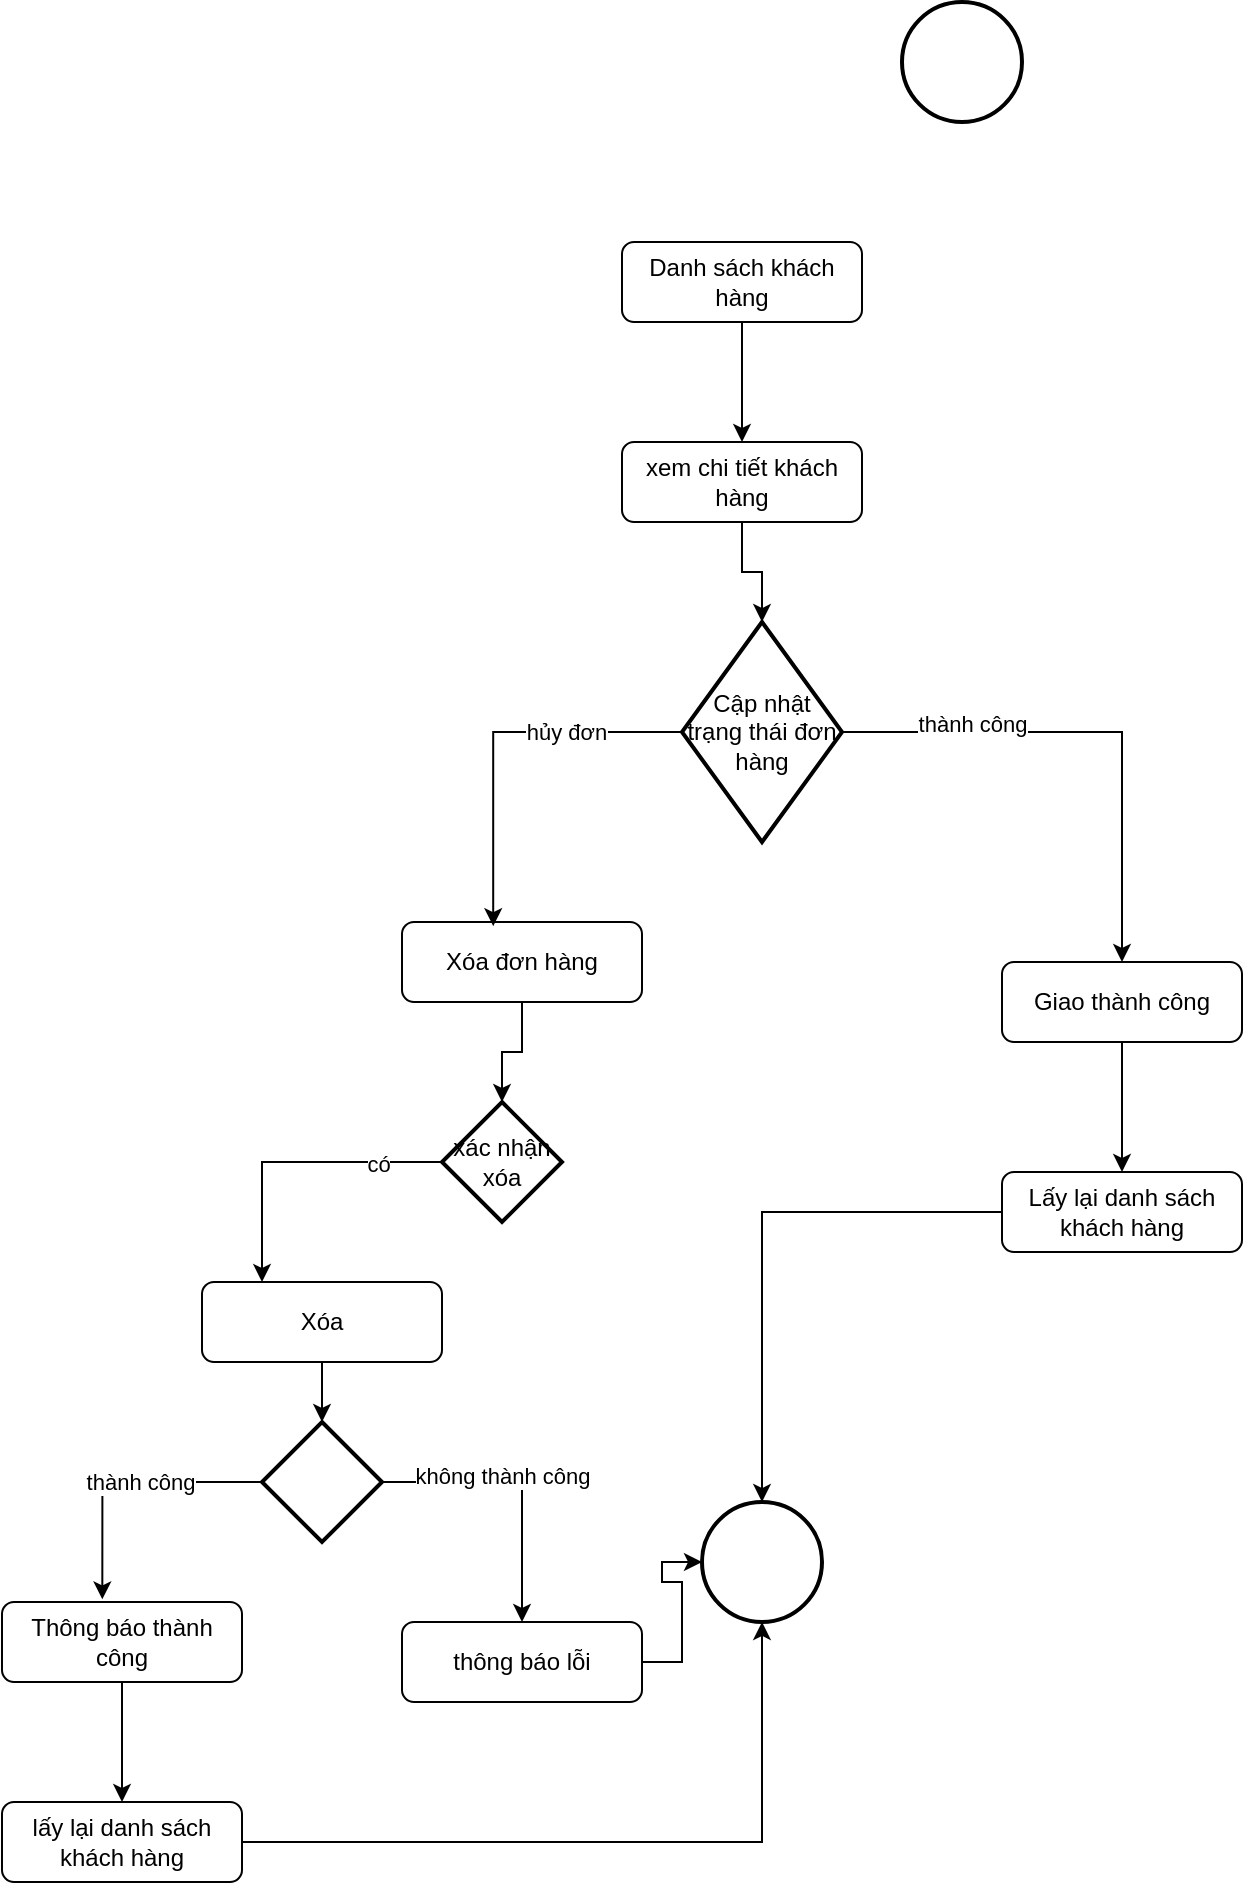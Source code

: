 <mxfile version="22.1.21" type="device">
  <diagram id="C5RBs43oDa-KdzZeNtuy" name="Page-1">
    <mxGraphModel dx="1344" dy="2101" grid="1" gridSize="10" guides="1" tooltips="1" connect="1" arrows="1" fold="1" page="1" pageScale="1" pageWidth="827" pageHeight="1169" math="0" shadow="0">
      <root>
        <mxCell id="WIyWlLk6GJQsqaUBKTNV-0" />
        <mxCell id="WIyWlLk6GJQsqaUBKTNV-1" parent="WIyWlLk6GJQsqaUBKTNV-0" />
        <mxCell id="Io9GkrC8THNTcZNH7BnN-3" value="" style="edgeStyle=orthogonalEdgeStyle;rounded=0;orthogonalLoop=1;jettySize=auto;html=1;" edge="1" parent="WIyWlLk6GJQsqaUBKTNV-1" source="WIyWlLk6GJQsqaUBKTNV-3" target="Io9GkrC8THNTcZNH7BnN-2">
          <mxGeometry relative="1" as="geometry" />
        </mxCell>
        <mxCell id="WIyWlLk6GJQsqaUBKTNV-3" value="Danh sách khách hàng" style="rounded=1;whiteSpace=wrap;html=1;fontSize=12;glass=0;strokeWidth=1;shadow=0;" parent="WIyWlLk6GJQsqaUBKTNV-1" vertex="1">
          <mxGeometry x="160" y="80" width="120" height="40" as="geometry" />
        </mxCell>
        <mxCell id="Io9GkrC8THNTcZNH7BnN-0" value="" style="strokeWidth=2;html=1;shape=mxgraph.flowchart.start_2;whiteSpace=wrap;" vertex="1" parent="WIyWlLk6GJQsqaUBKTNV-1">
          <mxGeometry x="300" y="-40" width="60" height="60" as="geometry" />
        </mxCell>
        <mxCell id="Io9GkrC8THNTcZNH7BnN-1" value="" style="strokeWidth=2;html=1;shape=mxgraph.flowchart.start_2;whiteSpace=wrap;" vertex="1" parent="WIyWlLk6GJQsqaUBKTNV-1">
          <mxGeometry x="200" y="710" width="60" height="60" as="geometry" />
        </mxCell>
        <mxCell id="Io9GkrC8THNTcZNH7BnN-6" value="" style="edgeStyle=orthogonalEdgeStyle;rounded=0;orthogonalLoop=1;jettySize=auto;html=1;" edge="1" parent="WIyWlLk6GJQsqaUBKTNV-1" source="Io9GkrC8THNTcZNH7BnN-2" target="Io9GkrC8THNTcZNH7BnN-5">
          <mxGeometry relative="1" as="geometry" />
        </mxCell>
        <mxCell id="Io9GkrC8THNTcZNH7BnN-2" value="xem chi tiết khách hàng" style="rounded=1;whiteSpace=wrap;html=1;fontSize=12;glass=0;strokeWidth=1;shadow=0;" vertex="1" parent="WIyWlLk6GJQsqaUBKTNV-1">
          <mxGeometry x="160" y="180" width="120" height="40" as="geometry" />
        </mxCell>
        <mxCell id="Io9GkrC8THNTcZNH7BnN-31" style="edgeStyle=orthogonalEdgeStyle;rounded=0;orthogonalLoop=1;jettySize=auto;html=1;entryX=0.5;entryY=0;entryDx=0;entryDy=0;" edge="1" parent="WIyWlLk6GJQsqaUBKTNV-1" source="Io9GkrC8THNTcZNH7BnN-5" target="Io9GkrC8THNTcZNH7BnN-30">
          <mxGeometry relative="1" as="geometry" />
        </mxCell>
        <mxCell id="Io9GkrC8THNTcZNH7BnN-32" value="thành công" style="edgeLabel;html=1;align=center;verticalAlign=middle;resizable=0;points=[];" vertex="1" connectable="0" parent="Io9GkrC8THNTcZNH7BnN-31">
          <mxGeometry x="-0.494" y="4" relative="1" as="geometry">
            <mxPoint as="offset" />
          </mxGeometry>
        </mxCell>
        <mxCell id="Io9GkrC8THNTcZNH7BnN-5" value="Cập nhật trạng thái đơn hàng" style="strokeWidth=2;html=1;shape=mxgraph.flowchart.decision;whiteSpace=wrap;" vertex="1" parent="WIyWlLk6GJQsqaUBKTNV-1">
          <mxGeometry x="190" y="270" width="80" height="110" as="geometry" />
        </mxCell>
        <mxCell id="Io9GkrC8THNTcZNH7BnN-14" value="" style="edgeStyle=orthogonalEdgeStyle;rounded=0;orthogonalLoop=1;jettySize=auto;html=1;" edge="1" parent="WIyWlLk6GJQsqaUBKTNV-1" source="Io9GkrC8THNTcZNH7BnN-7" target="Io9GkrC8THNTcZNH7BnN-13">
          <mxGeometry relative="1" as="geometry" />
        </mxCell>
        <mxCell id="Io9GkrC8THNTcZNH7BnN-7" value="Xóa đơn hàng" style="rounded=1;whiteSpace=wrap;html=1;fontSize=12;glass=0;strokeWidth=1;shadow=0;" vertex="1" parent="WIyWlLk6GJQsqaUBKTNV-1">
          <mxGeometry x="50" y="420" width="120" height="40" as="geometry" />
        </mxCell>
        <mxCell id="Io9GkrC8THNTcZNH7BnN-8" style="edgeStyle=orthogonalEdgeStyle;rounded=0;orthogonalLoop=1;jettySize=auto;html=1;entryX=0.38;entryY=0.052;entryDx=0;entryDy=0;entryPerimeter=0;exitX=0;exitY=0.5;exitDx=0;exitDy=0;exitPerimeter=0;" edge="1" parent="WIyWlLk6GJQsqaUBKTNV-1" source="Io9GkrC8THNTcZNH7BnN-5" target="Io9GkrC8THNTcZNH7BnN-7">
          <mxGeometry relative="1" as="geometry" />
        </mxCell>
        <mxCell id="Io9GkrC8THNTcZNH7BnN-11" value="hủy đơn" style="edgeLabel;html=1;align=center;verticalAlign=middle;resizable=0;points=[];" vertex="1" connectable="0" parent="Io9GkrC8THNTcZNH7BnN-8">
          <mxGeometry x="-0.39" relative="1" as="geometry">
            <mxPoint as="offset" />
          </mxGeometry>
        </mxCell>
        <mxCell id="Io9GkrC8THNTcZNH7BnN-22" value="" style="edgeStyle=orthogonalEdgeStyle;rounded=0;orthogonalLoop=1;jettySize=auto;html=1;" edge="1" parent="WIyWlLk6GJQsqaUBKTNV-1" source="Io9GkrC8THNTcZNH7BnN-12" target="Io9GkrC8THNTcZNH7BnN-19">
          <mxGeometry relative="1" as="geometry" />
        </mxCell>
        <mxCell id="Io9GkrC8THNTcZNH7BnN-12" value="Xóa" style="rounded=1;whiteSpace=wrap;html=1;fontSize=12;glass=0;strokeWidth=1;shadow=0;" vertex="1" parent="WIyWlLk6GJQsqaUBKTNV-1">
          <mxGeometry x="-50" y="600" width="120" height="40" as="geometry" />
        </mxCell>
        <mxCell id="Io9GkrC8THNTcZNH7BnN-16" style="edgeStyle=orthogonalEdgeStyle;rounded=0;orthogonalLoop=1;jettySize=auto;html=1;entryX=0.25;entryY=0;entryDx=0;entryDy=0;exitX=0;exitY=0.5;exitDx=0;exitDy=0;exitPerimeter=0;" edge="1" parent="WIyWlLk6GJQsqaUBKTNV-1" source="Io9GkrC8THNTcZNH7BnN-13" target="Io9GkrC8THNTcZNH7BnN-12">
          <mxGeometry relative="1" as="geometry" />
        </mxCell>
        <mxCell id="Io9GkrC8THNTcZNH7BnN-17" value="có" style="edgeLabel;html=1;align=center;verticalAlign=middle;resizable=0;points=[];" vertex="1" connectable="0" parent="Io9GkrC8THNTcZNH7BnN-16">
          <mxGeometry x="-0.559" y="1" relative="1" as="geometry">
            <mxPoint x="1" as="offset" />
          </mxGeometry>
        </mxCell>
        <mxCell id="Io9GkrC8THNTcZNH7BnN-13" value="xác nhận xóa" style="strokeWidth=2;html=1;shape=mxgraph.flowchart.decision;whiteSpace=wrap;" vertex="1" parent="WIyWlLk6GJQsqaUBKTNV-1">
          <mxGeometry x="70" y="510" width="60" height="60" as="geometry" />
        </mxCell>
        <mxCell id="Io9GkrC8THNTcZNH7BnN-24" value="" style="edgeStyle=orthogonalEdgeStyle;rounded=0;orthogonalLoop=1;jettySize=auto;html=1;" edge="1" parent="WIyWlLk6GJQsqaUBKTNV-1" source="Io9GkrC8THNTcZNH7BnN-18" target="Io9GkrC8THNTcZNH7BnN-23">
          <mxGeometry relative="1" as="geometry" />
        </mxCell>
        <mxCell id="Io9GkrC8THNTcZNH7BnN-18" value="Thông báo thành công" style="rounded=1;whiteSpace=wrap;html=1;fontSize=12;glass=0;strokeWidth=1;shadow=0;" vertex="1" parent="WIyWlLk6GJQsqaUBKTNV-1">
          <mxGeometry x="-150" y="760" width="120" height="40" as="geometry" />
        </mxCell>
        <mxCell id="Io9GkrC8THNTcZNH7BnN-27" style="edgeStyle=orthogonalEdgeStyle;rounded=0;orthogonalLoop=1;jettySize=auto;html=1;exitX=1;exitY=0.5;exitDx=0;exitDy=0;exitPerimeter=0;" edge="1" parent="WIyWlLk6GJQsqaUBKTNV-1" source="Io9GkrC8THNTcZNH7BnN-19" target="Io9GkrC8THNTcZNH7BnN-26">
          <mxGeometry relative="1" as="geometry" />
        </mxCell>
        <mxCell id="Io9GkrC8THNTcZNH7BnN-28" value="không thành công" style="edgeLabel;html=1;align=center;verticalAlign=middle;resizable=0;points=[];" vertex="1" connectable="0" parent="Io9GkrC8THNTcZNH7BnN-27">
          <mxGeometry x="-0.428" y="3" relative="1" as="geometry">
            <mxPoint x="20" as="offset" />
          </mxGeometry>
        </mxCell>
        <mxCell id="Io9GkrC8THNTcZNH7BnN-19" value="" style="strokeWidth=2;html=1;shape=mxgraph.flowchart.decision;whiteSpace=wrap;" vertex="1" parent="WIyWlLk6GJQsqaUBKTNV-1">
          <mxGeometry x="-20" y="670" width="60" height="60" as="geometry" />
        </mxCell>
        <mxCell id="Io9GkrC8THNTcZNH7BnN-20" style="edgeStyle=orthogonalEdgeStyle;rounded=0;orthogonalLoop=1;jettySize=auto;html=1;entryX=0.418;entryY=-0.033;entryDx=0;entryDy=0;entryPerimeter=0;" edge="1" parent="WIyWlLk6GJQsqaUBKTNV-1" source="Io9GkrC8THNTcZNH7BnN-19" target="Io9GkrC8THNTcZNH7BnN-18">
          <mxGeometry relative="1" as="geometry" />
        </mxCell>
        <mxCell id="Io9GkrC8THNTcZNH7BnN-21" value="thành công" style="edgeLabel;html=1;align=center;verticalAlign=middle;resizable=0;points=[];" vertex="1" connectable="0" parent="Io9GkrC8THNTcZNH7BnN-20">
          <mxGeometry x="-0.114" relative="1" as="geometry">
            <mxPoint as="offset" />
          </mxGeometry>
        </mxCell>
        <mxCell id="Io9GkrC8THNTcZNH7BnN-23" value="lấy lại danh sách khách hàng" style="rounded=1;whiteSpace=wrap;html=1;fontSize=12;glass=0;strokeWidth=1;shadow=0;" vertex="1" parent="WIyWlLk6GJQsqaUBKTNV-1">
          <mxGeometry x="-150" y="860" width="120" height="40" as="geometry" />
        </mxCell>
        <mxCell id="Io9GkrC8THNTcZNH7BnN-25" style="edgeStyle=orthogonalEdgeStyle;rounded=0;orthogonalLoop=1;jettySize=auto;html=1;entryX=0.5;entryY=1;entryDx=0;entryDy=0;entryPerimeter=0;" edge="1" parent="WIyWlLk6GJQsqaUBKTNV-1" source="Io9GkrC8THNTcZNH7BnN-23" target="Io9GkrC8THNTcZNH7BnN-1">
          <mxGeometry relative="1" as="geometry" />
        </mxCell>
        <mxCell id="Io9GkrC8THNTcZNH7BnN-29" style="edgeStyle=orthogonalEdgeStyle;rounded=0;orthogonalLoop=1;jettySize=auto;html=1;" edge="1" parent="WIyWlLk6GJQsqaUBKTNV-1" source="Io9GkrC8THNTcZNH7BnN-26" target="Io9GkrC8THNTcZNH7BnN-1">
          <mxGeometry relative="1" as="geometry" />
        </mxCell>
        <mxCell id="Io9GkrC8THNTcZNH7BnN-26" value="thông báo lỗi" style="rounded=1;whiteSpace=wrap;html=1;fontSize=12;glass=0;strokeWidth=1;shadow=0;" vertex="1" parent="WIyWlLk6GJQsqaUBKTNV-1">
          <mxGeometry x="50" y="770" width="120" height="40" as="geometry" />
        </mxCell>
        <mxCell id="Io9GkrC8THNTcZNH7BnN-34" style="edgeStyle=orthogonalEdgeStyle;rounded=0;orthogonalLoop=1;jettySize=auto;html=1;" edge="1" parent="WIyWlLk6GJQsqaUBKTNV-1" source="Io9GkrC8THNTcZNH7BnN-30" target="Io9GkrC8THNTcZNH7BnN-33">
          <mxGeometry relative="1" as="geometry" />
        </mxCell>
        <mxCell id="Io9GkrC8THNTcZNH7BnN-30" value="Giao thành công" style="rounded=1;whiteSpace=wrap;html=1;fontSize=12;glass=0;strokeWidth=1;shadow=0;" vertex="1" parent="WIyWlLk6GJQsqaUBKTNV-1">
          <mxGeometry x="350" y="440" width="120" height="40" as="geometry" />
        </mxCell>
        <mxCell id="Io9GkrC8THNTcZNH7BnN-35" style="edgeStyle=orthogonalEdgeStyle;rounded=0;orthogonalLoop=1;jettySize=auto;html=1;" edge="1" parent="WIyWlLk6GJQsqaUBKTNV-1" source="Io9GkrC8THNTcZNH7BnN-33" target="Io9GkrC8THNTcZNH7BnN-1">
          <mxGeometry relative="1" as="geometry" />
        </mxCell>
        <mxCell id="Io9GkrC8THNTcZNH7BnN-33" value="Lấy lại danh sách khách hàng" style="rounded=1;whiteSpace=wrap;html=1;fontSize=12;glass=0;strokeWidth=1;shadow=0;" vertex="1" parent="WIyWlLk6GJQsqaUBKTNV-1">
          <mxGeometry x="350" y="545" width="120" height="40" as="geometry" />
        </mxCell>
      </root>
    </mxGraphModel>
  </diagram>
</mxfile>
